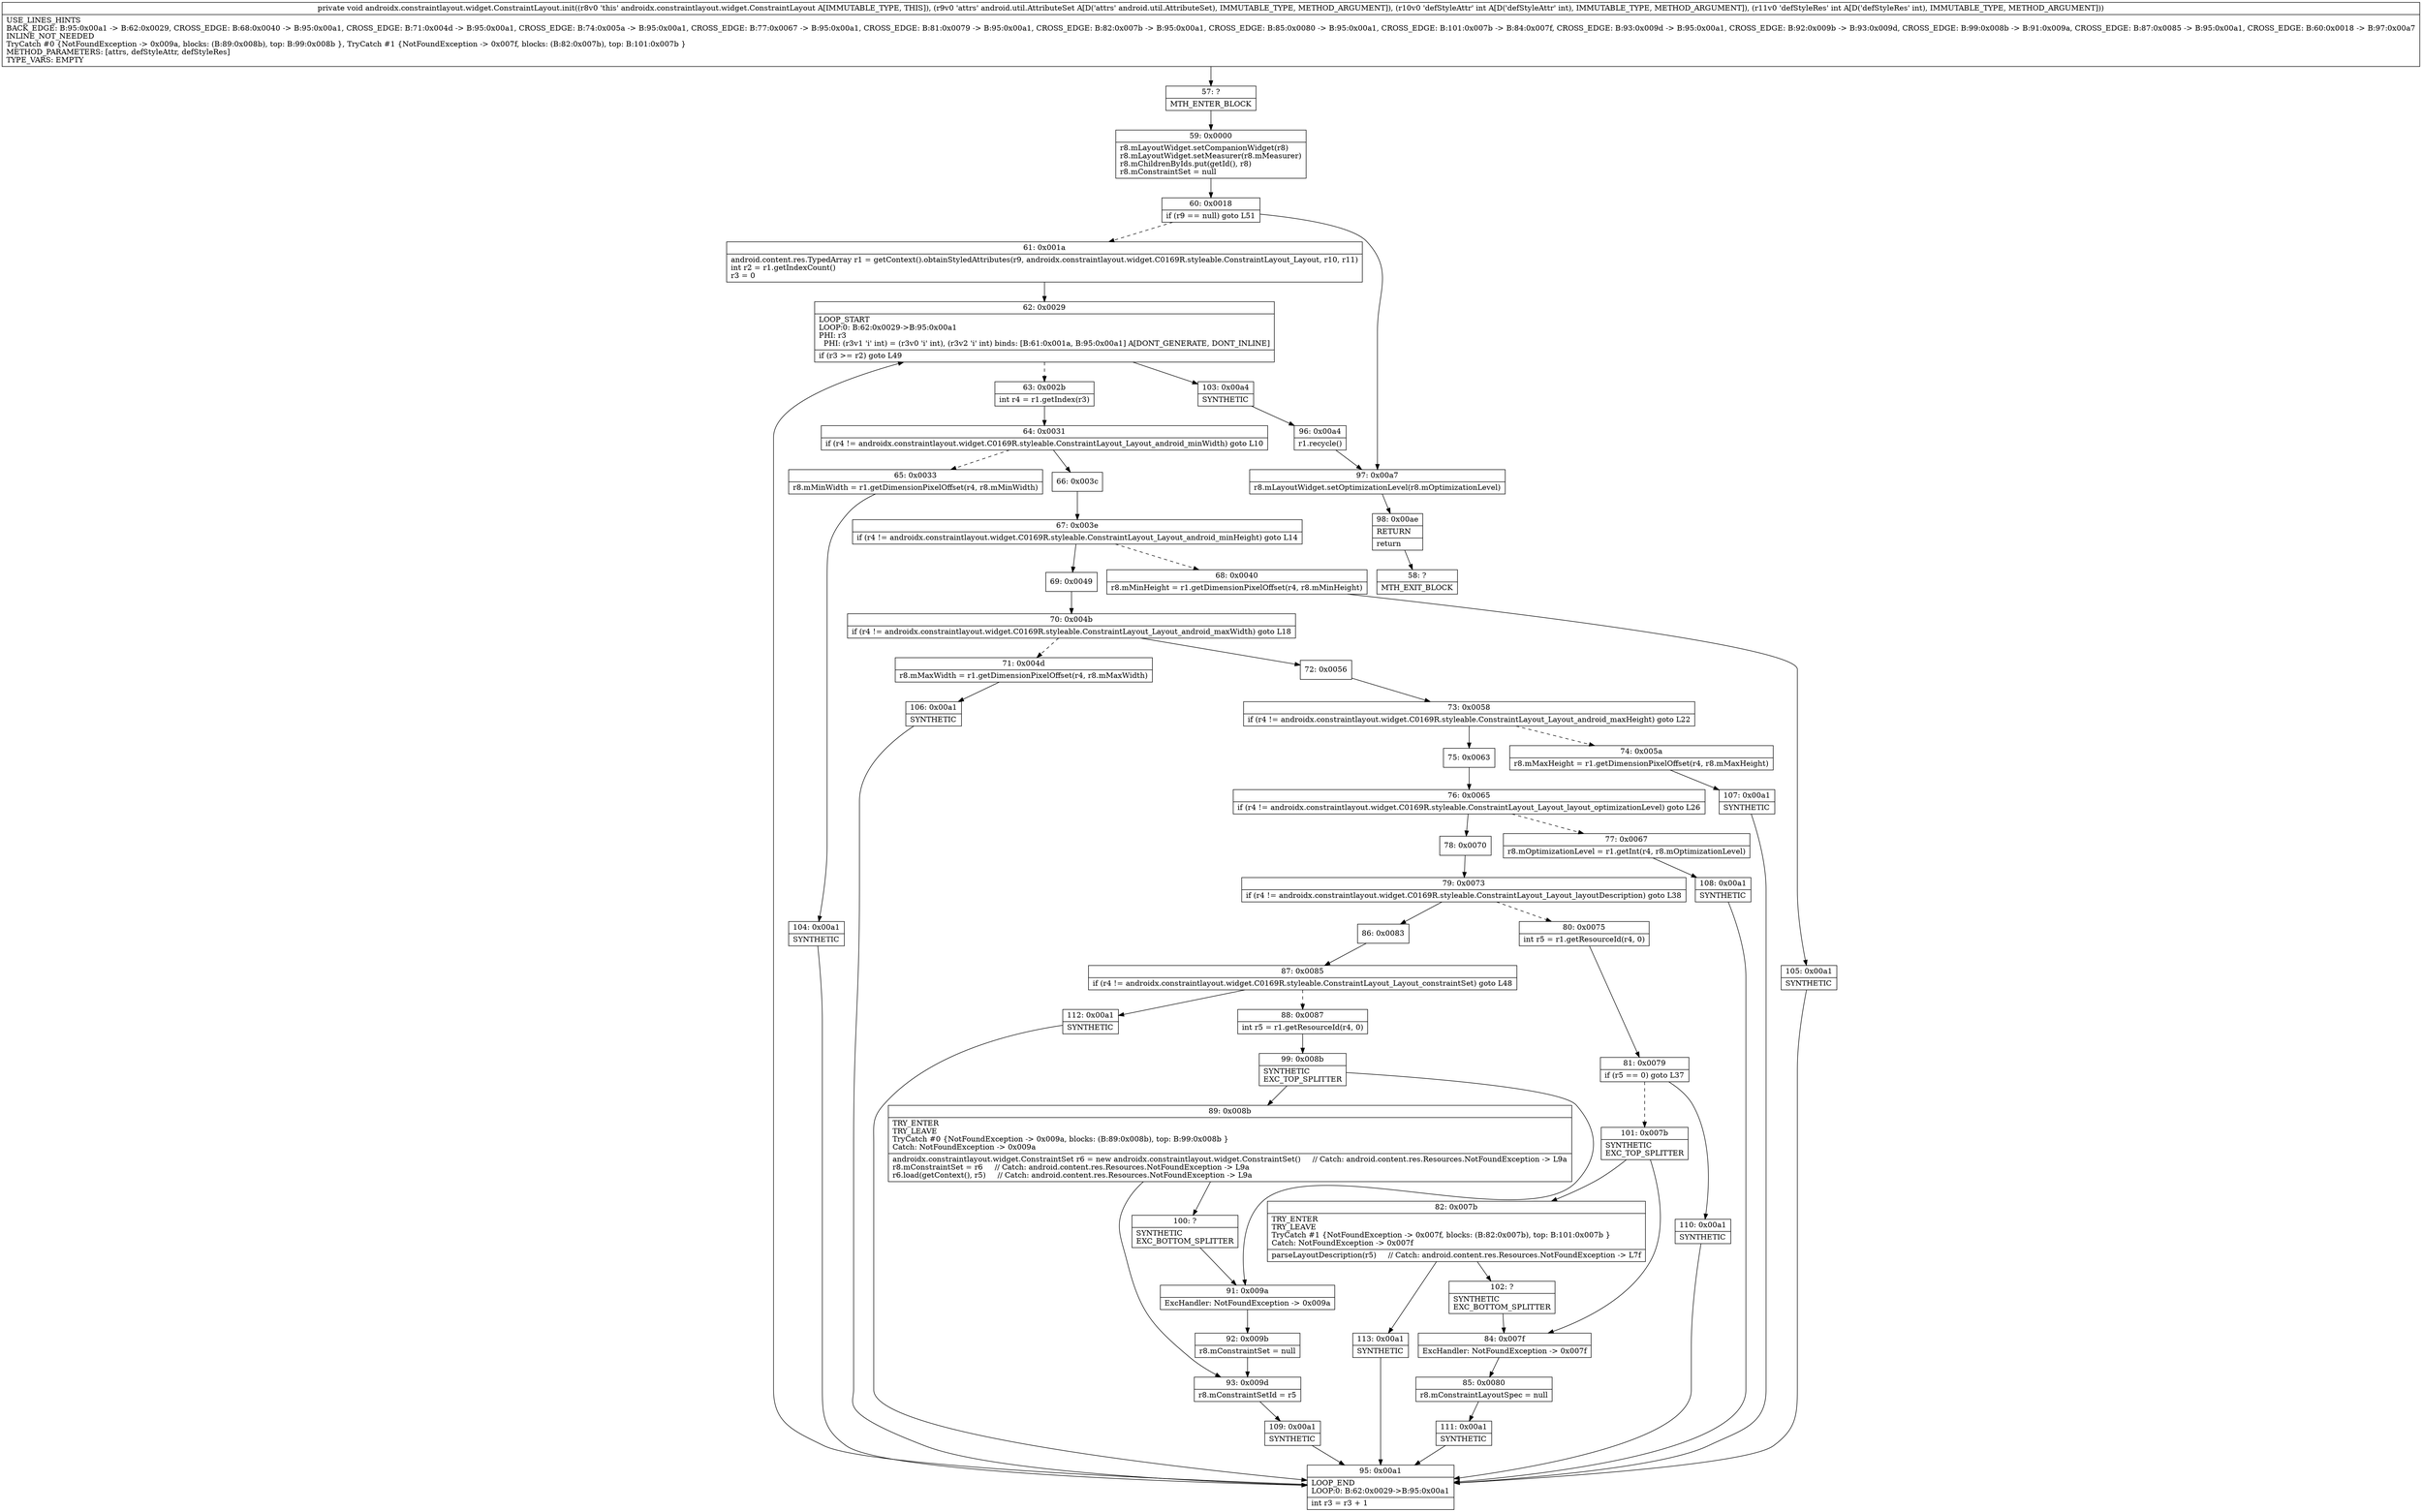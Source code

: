 digraph "CFG forandroidx.constraintlayout.widget.ConstraintLayout.init(Landroid\/util\/AttributeSet;II)V" {
Node_57 [shape=record,label="{57\:\ ?|MTH_ENTER_BLOCK\l}"];
Node_59 [shape=record,label="{59\:\ 0x0000|r8.mLayoutWidget.setCompanionWidget(r8)\lr8.mLayoutWidget.setMeasurer(r8.mMeasurer)\lr8.mChildrenByIds.put(getId(), r8)\lr8.mConstraintSet = null\l}"];
Node_60 [shape=record,label="{60\:\ 0x0018|if (r9 == null) goto L51\l}"];
Node_61 [shape=record,label="{61\:\ 0x001a|android.content.res.TypedArray r1 = getContext().obtainStyledAttributes(r9, androidx.constraintlayout.widget.C0169R.styleable.ConstraintLayout_Layout, r10, r11)\lint r2 = r1.getIndexCount()\lr3 = 0\l}"];
Node_62 [shape=record,label="{62\:\ 0x0029|LOOP_START\lLOOP:0: B:62:0x0029\-\>B:95:0x00a1\lPHI: r3 \l  PHI: (r3v1 'i' int) = (r3v0 'i' int), (r3v2 'i' int) binds: [B:61:0x001a, B:95:0x00a1] A[DONT_GENERATE, DONT_INLINE]\l|if (r3 \>= r2) goto L49\l}"];
Node_63 [shape=record,label="{63\:\ 0x002b|int r4 = r1.getIndex(r3)\l}"];
Node_64 [shape=record,label="{64\:\ 0x0031|if (r4 != androidx.constraintlayout.widget.C0169R.styleable.ConstraintLayout_Layout_android_minWidth) goto L10\l}"];
Node_65 [shape=record,label="{65\:\ 0x0033|r8.mMinWidth = r1.getDimensionPixelOffset(r4, r8.mMinWidth)\l}"];
Node_104 [shape=record,label="{104\:\ 0x00a1|SYNTHETIC\l}"];
Node_95 [shape=record,label="{95\:\ 0x00a1|LOOP_END\lLOOP:0: B:62:0x0029\-\>B:95:0x00a1\l|int r3 = r3 + 1\l}"];
Node_66 [shape=record,label="{66\:\ 0x003c}"];
Node_67 [shape=record,label="{67\:\ 0x003e|if (r4 != androidx.constraintlayout.widget.C0169R.styleable.ConstraintLayout_Layout_android_minHeight) goto L14\l}"];
Node_68 [shape=record,label="{68\:\ 0x0040|r8.mMinHeight = r1.getDimensionPixelOffset(r4, r8.mMinHeight)\l}"];
Node_105 [shape=record,label="{105\:\ 0x00a1|SYNTHETIC\l}"];
Node_69 [shape=record,label="{69\:\ 0x0049}"];
Node_70 [shape=record,label="{70\:\ 0x004b|if (r4 != androidx.constraintlayout.widget.C0169R.styleable.ConstraintLayout_Layout_android_maxWidth) goto L18\l}"];
Node_71 [shape=record,label="{71\:\ 0x004d|r8.mMaxWidth = r1.getDimensionPixelOffset(r4, r8.mMaxWidth)\l}"];
Node_106 [shape=record,label="{106\:\ 0x00a1|SYNTHETIC\l}"];
Node_72 [shape=record,label="{72\:\ 0x0056}"];
Node_73 [shape=record,label="{73\:\ 0x0058|if (r4 != androidx.constraintlayout.widget.C0169R.styleable.ConstraintLayout_Layout_android_maxHeight) goto L22\l}"];
Node_74 [shape=record,label="{74\:\ 0x005a|r8.mMaxHeight = r1.getDimensionPixelOffset(r4, r8.mMaxHeight)\l}"];
Node_107 [shape=record,label="{107\:\ 0x00a1|SYNTHETIC\l}"];
Node_75 [shape=record,label="{75\:\ 0x0063}"];
Node_76 [shape=record,label="{76\:\ 0x0065|if (r4 != androidx.constraintlayout.widget.C0169R.styleable.ConstraintLayout_Layout_layout_optimizationLevel) goto L26\l}"];
Node_77 [shape=record,label="{77\:\ 0x0067|r8.mOptimizationLevel = r1.getInt(r4, r8.mOptimizationLevel)\l}"];
Node_108 [shape=record,label="{108\:\ 0x00a1|SYNTHETIC\l}"];
Node_78 [shape=record,label="{78\:\ 0x0070}"];
Node_79 [shape=record,label="{79\:\ 0x0073|if (r4 != androidx.constraintlayout.widget.C0169R.styleable.ConstraintLayout_Layout_layoutDescription) goto L38\l}"];
Node_80 [shape=record,label="{80\:\ 0x0075|int r5 = r1.getResourceId(r4, 0)\l}"];
Node_81 [shape=record,label="{81\:\ 0x0079|if (r5 == 0) goto L37\l}"];
Node_101 [shape=record,label="{101\:\ 0x007b|SYNTHETIC\lEXC_TOP_SPLITTER\l}"];
Node_82 [shape=record,label="{82\:\ 0x007b|TRY_ENTER\lTRY_LEAVE\lTryCatch #1 \{NotFoundException \-\> 0x007f, blocks: (B:82:0x007b), top: B:101:0x007b \}\lCatch: NotFoundException \-\> 0x007f\l|parseLayoutDescription(r5)     \/\/ Catch: android.content.res.Resources.NotFoundException \-\> L7f\l}"];
Node_102 [shape=record,label="{102\:\ ?|SYNTHETIC\lEXC_BOTTOM_SPLITTER\l}"];
Node_113 [shape=record,label="{113\:\ 0x00a1|SYNTHETIC\l}"];
Node_84 [shape=record,label="{84\:\ 0x007f|ExcHandler: NotFoundException \-\> 0x007f\l}"];
Node_85 [shape=record,label="{85\:\ 0x0080|r8.mConstraintLayoutSpec = null\l}"];
Node_111 [shape=record,label="{111\:\ 0x00a1|SYNTHETIC\l}"];
Node_110 [shape=record,label="{110\:\ 0x00a1|SYNTHETIC\l}"];
Node_86 [shape=record,label="{86\:\ 0x0083}"];
Node_87 [shape=record,label="{87\:\ 0x0085|if (r4 != androidx.constraintlayout.widget.C0169R.styleable.ConstraintLayout_Layout_constraintSet) goto L48\l}"];
Node_88 [shape=record,label="{88\:\ 0x0087|int r5 = r1.getResourceId(r4, 0)\l}"];
Node_99 [shape=record,label="{99\:\ 0x008b|SYNTHETIC\lEXC_TOP_SPLITTER\l}"];
Node_89 [shape=record,label="{89\:\ 0x008b|TRY_ENTER\lTRY_LEAVE\lTryCatch #0 \{NotFoundException \-\> 0x009a, blocks: (B:89:0x008b), top: B:99:0x008b \}\lCatch: NotFoundException \-\> 0x009a\l|androidx.constraintlayout.widget.ConstraintSet r6 = new androidx.constraintlayout.widget.ConstraintSet()     \/\/ Catch: android.content.res.Resources.NotFoundException \-\> L9a\lr8.mConstraintSet = r6     \/\/ Catch: android.content.res.Resources.NotFoundException \-\> L9a\lr6.load(getContext(), r5)     \/\/ Catch: android.content.res.Resources.NotFoundException \-\> L9a\l}"];
Node_93 [shape=record,label="{93\:\ 0x009d|r8.mConstraintSetId = r5\l}"];
Node_109 [shape=record,label="{109\:\ 0x00a1|SYNTHETIC\l}"];
Node_100 [shape=record,label="{100\:\ ?|SYNTHETIC\lEXC_BOTTOM_SPLITTER\l}"];
Node_91 [shape=record,label="{91\:\ 0x009a|ExcHandler: NotFoundException \-\> 0x009a\l}"];
Node_92 [shape=record,label="{92\:\ 0x009b|r8.mConstraintSet = null\l}"];
Node_112 [shape=record,label="{112\:\ 0x00a1|SYNTHETIC\l}"];
Node_103 [shape=record,label="{103\:\ 0x00a4|SYNTHETIC\l}"];
Node_96 [shape=record,label="{96\:\ 0x00a4|r1.recycle()\l}"];
Node_97 [shape=record,label="{97\:\ 0x00a7|r8.mLayoutWidget.setOptimizationLevel(r8.mOptimizationLevel)\l}"];
Node_98 [shape=record,label="{98\:\ 0x00ae|RETURN\l|return\l}"];
Node_58 [shape=record,label="{58\:\ ?|MTH_EXIT_BLOCK\l}"];
MethodNode[shape=record,label="{private void androidx.constraintlayout.widget.ConstraintLayout.init((r8v0 'this' androidx.constraintlayout.widget.ConstraintLayout A[IMMUTABLE_TYPE, THIS]), (r9v0 'attrs' android.util.AttributeSet A[D('attrs' android.util.AttributeSet), IMMUTABLE_TYPE, METHOD_ARGUMENT]), (r10v0 'defStyleAttr' int A[D('defStyleAttr' int), IMMUTABLE_TYPE, METHOD_ARGUMENT]), (r11v0 'defStyleRes' int A[D('defStyleRes' int), IMMUTABLE_TYPE, METHOD_ARGUMENT]))  | USE_LINES_HINTS\lBACK_EDGE: B:95:0x00a1 \-\> B:62:0x0029, CROSS_EDGE: B:68:0x0040 \-\> B:95:0x00a1, CROSS_EDGE: B:71:0x004d \-\> B:95:0x00a1, CROSS_EDGE: B:74:0x005a \-\> B:95:0x00a1, CROSS_EDGE: B:77:0x0067 \-\> B:95:0x00a1, CROSS_EDGE: B:81:0x0079 \-\> B:95:0x00a1, CROSS_EDGE: B:82:0x007b \-\> B:95:0x00a1, CROSS_EDGE: B:85:0x0080 \-\> B:95:0x00a1, CROSS_EDGE: B:101:0x007b \-\> B:84:0x007f, CROSS_EDGE: B:93:0x009d \-\> B:95:0x00a1, CROSS_EDGE: B:92:0x009b \-\> B:93:0x009d, CROSS_EDGE: B:99:0x008b \-\> B:91:0x009a, CROSS_EDGE: B:87:0x0085 \-\> B:95:0x00a1, CROSS_EDGE: B:60:0x0018 \-\> B:97:0x00a7\lINLINE_NOT_NEEDED\lTryCatch #0 \{NotFoundException \-\> 0x009a, blocks: (B:89:0x008b), top: B:99:0x008b \}, TryCatch #1 \{NotFoundException \-\> 0x007f, blocks: (B:82:0x007b), top: B:101:0x007b \}\lMETHOD_PARAMETERS: [attrs, defStyleAttr, defStyleRes]\lTYPE_VARS: EMPTY\l}"];
MethodNode -> Node_57;Node_57 -> Node_59;
Node_59 -> Node_60;
Node_60 -> Node_61[style=dashed];
Node_60 -> Node_97;
Node_61 -> Node_62;
Node_62 -> Node_63[style=dashed];
Node_62 -> Node_103;
Node_63 -> Node_64;
Node_64 -> Node_65[style=dashed];
Node_64 -> Node_66;
Node_65 -> Node_104;
Node_104 -> Node_95;
Node_95 -> Node_62;
Node_66 -> Node_67;
Node_67 -> Node_68[style=dashed];
Node_67 -> Node_69;
Node_68 -> Node_105;
Node_105 -> Node_95;
Node_69 -> Node_70;
Node_70 -> Node_71[style=dashed];
Node_70 -> Node_72;
Node_71 -> Node_106;
Node_106 -> Node_95;
Node_72 -> Node_73;
Node_73 -> Node_74[style=dashed];
Node_73 -> Node_75;
Node_74 -> Node_107;
Node_107 -> Node_95;
Node_75 -> Node_76;
Node_76 -> Node_77[style=dashed];
Node_76 -> Node_78;
Node_77 -> Node_108;
Node_108 -> Node_95;
Node_78 -> Node_79;
Node_79 -> Node_80[style=dashed];
Node_79 -> Node_86;
Node_80 -> Node_81;
Node_81 -> Node_101[style=dashed];
Node_81 -> Node_110;
Node_101 -> Node_82;
Node_101 -> Node_84;
Node_82 -> Node_102;
Node_82 -> Node_113;
Node_102 -> Node_84;
Node_113 -> Node_95;
Node_84 -> Node_85;
Node_85 -> Node_111;
Node_111 -> Node_95;
Node_110 -> Node_95;
Node_86 -> Node_87;
Node_87 -> Node_88[style=dashed];
Node_87 -> Node_112;
Node_88 -> Node_99;
Node_99 -> Node_89;
Node_99 -> Node_91;
Node_89 -> Node_93;
Node_89 -> Node_100;
Node_93 -> Node_109;
Node_109 -> Node_95;
Node_100 -> Node_91;
Node_91 -> Node_92;
Node_92 -> Node_93;
Node_112 -> Node_95;
Node_103 -> Node_96;
Node_96 -> Node_97;
Node_97 -> Node_98;
Node_98 -> Node_58;
}

